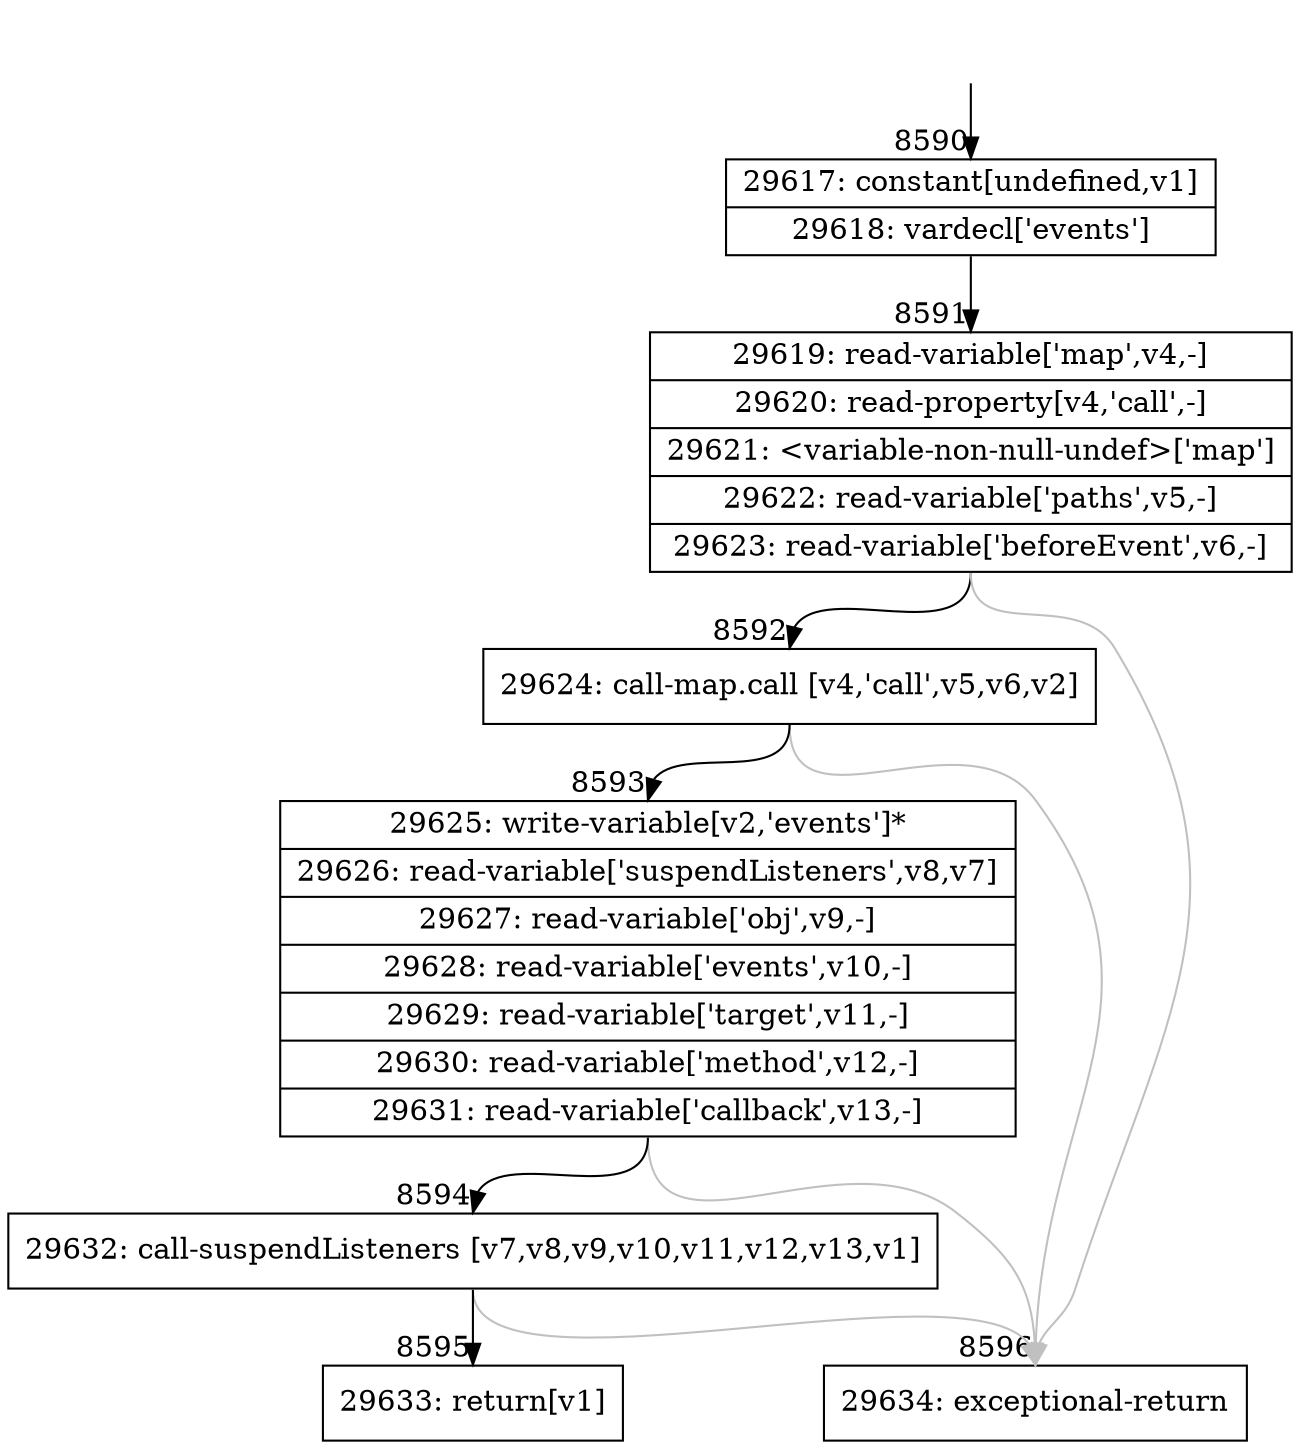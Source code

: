 digraph {
rankdir="TD"
BB_entry720[shape=none,label=""];
BB_entry720 -> BB8590 [tailport=s, headport=n, headlabel="    8590"]
BB8590 [shape=record label="{29617: constant[undefined,v1]|29618: vardecl['events']}" ] 
BB8590 -> BB8591 [tailport=s, headport=n, headlabel="      8591"]
BB8591 [shape=record label="{29619: read-variable['map',v4,-]|29620: read-property[v4,'call',-]|29621: \<variable-non-null-undef\>['map']|29622: read-variable['paths',v5,-]|29623: read-variable['beforeEvent',v6,-]}" ] 
BB8591 -> BB8592 [tailport=s, headport=n, headlabel="      8592"]
BB8591 -> BB8596 [tailport=s, headport=n, color=gray, headlabel="      8596"]
BB8592 [shape=record label="{29624: call-map.call [v4,'call',v5,v6,v2]}" ] 
BB8592 -> BB8593 [tailport=s, headport=n, headlabel="      8593"]
BB8592 -> BB8596 [tailport=s, headport=n, color=gray]
BB8593 [shape=record label="{29625: write-variable[v2,'events']*|29626: read-variable['suspendListeners',v8,v7]|29627: read-variable['obj',v9,-]|29628: read-variable['events',v10,-]|29629: read-variable['target',v11,-]|29630: read-variable['method',v12,-]|29631: read-variable['callback',v13,-]}" ] 
BB8593 -> BB8594 [tailport=s, headport=n, headlabel="      8594"]
BB8593 -> BB8596 [tailport=s, headport=n, color=gray]
BB8594 [shape=record label="{29632: call-suspendListeners [v7,v8,v9,v10,v11,v12,v13,v1]}" ] 
BB8594 -> BB8595 [tailport=s, headport=n, headlabel="      8595"]
BB8594 -> BB8596 [tailport=s, headport=n, color=gray]
BB8595 [shape=record label="{29633: return[v1]}" ] 
BB8596 [shape=record label="{29634: exceptional-return}" ] 
//#$~ 15432
}
